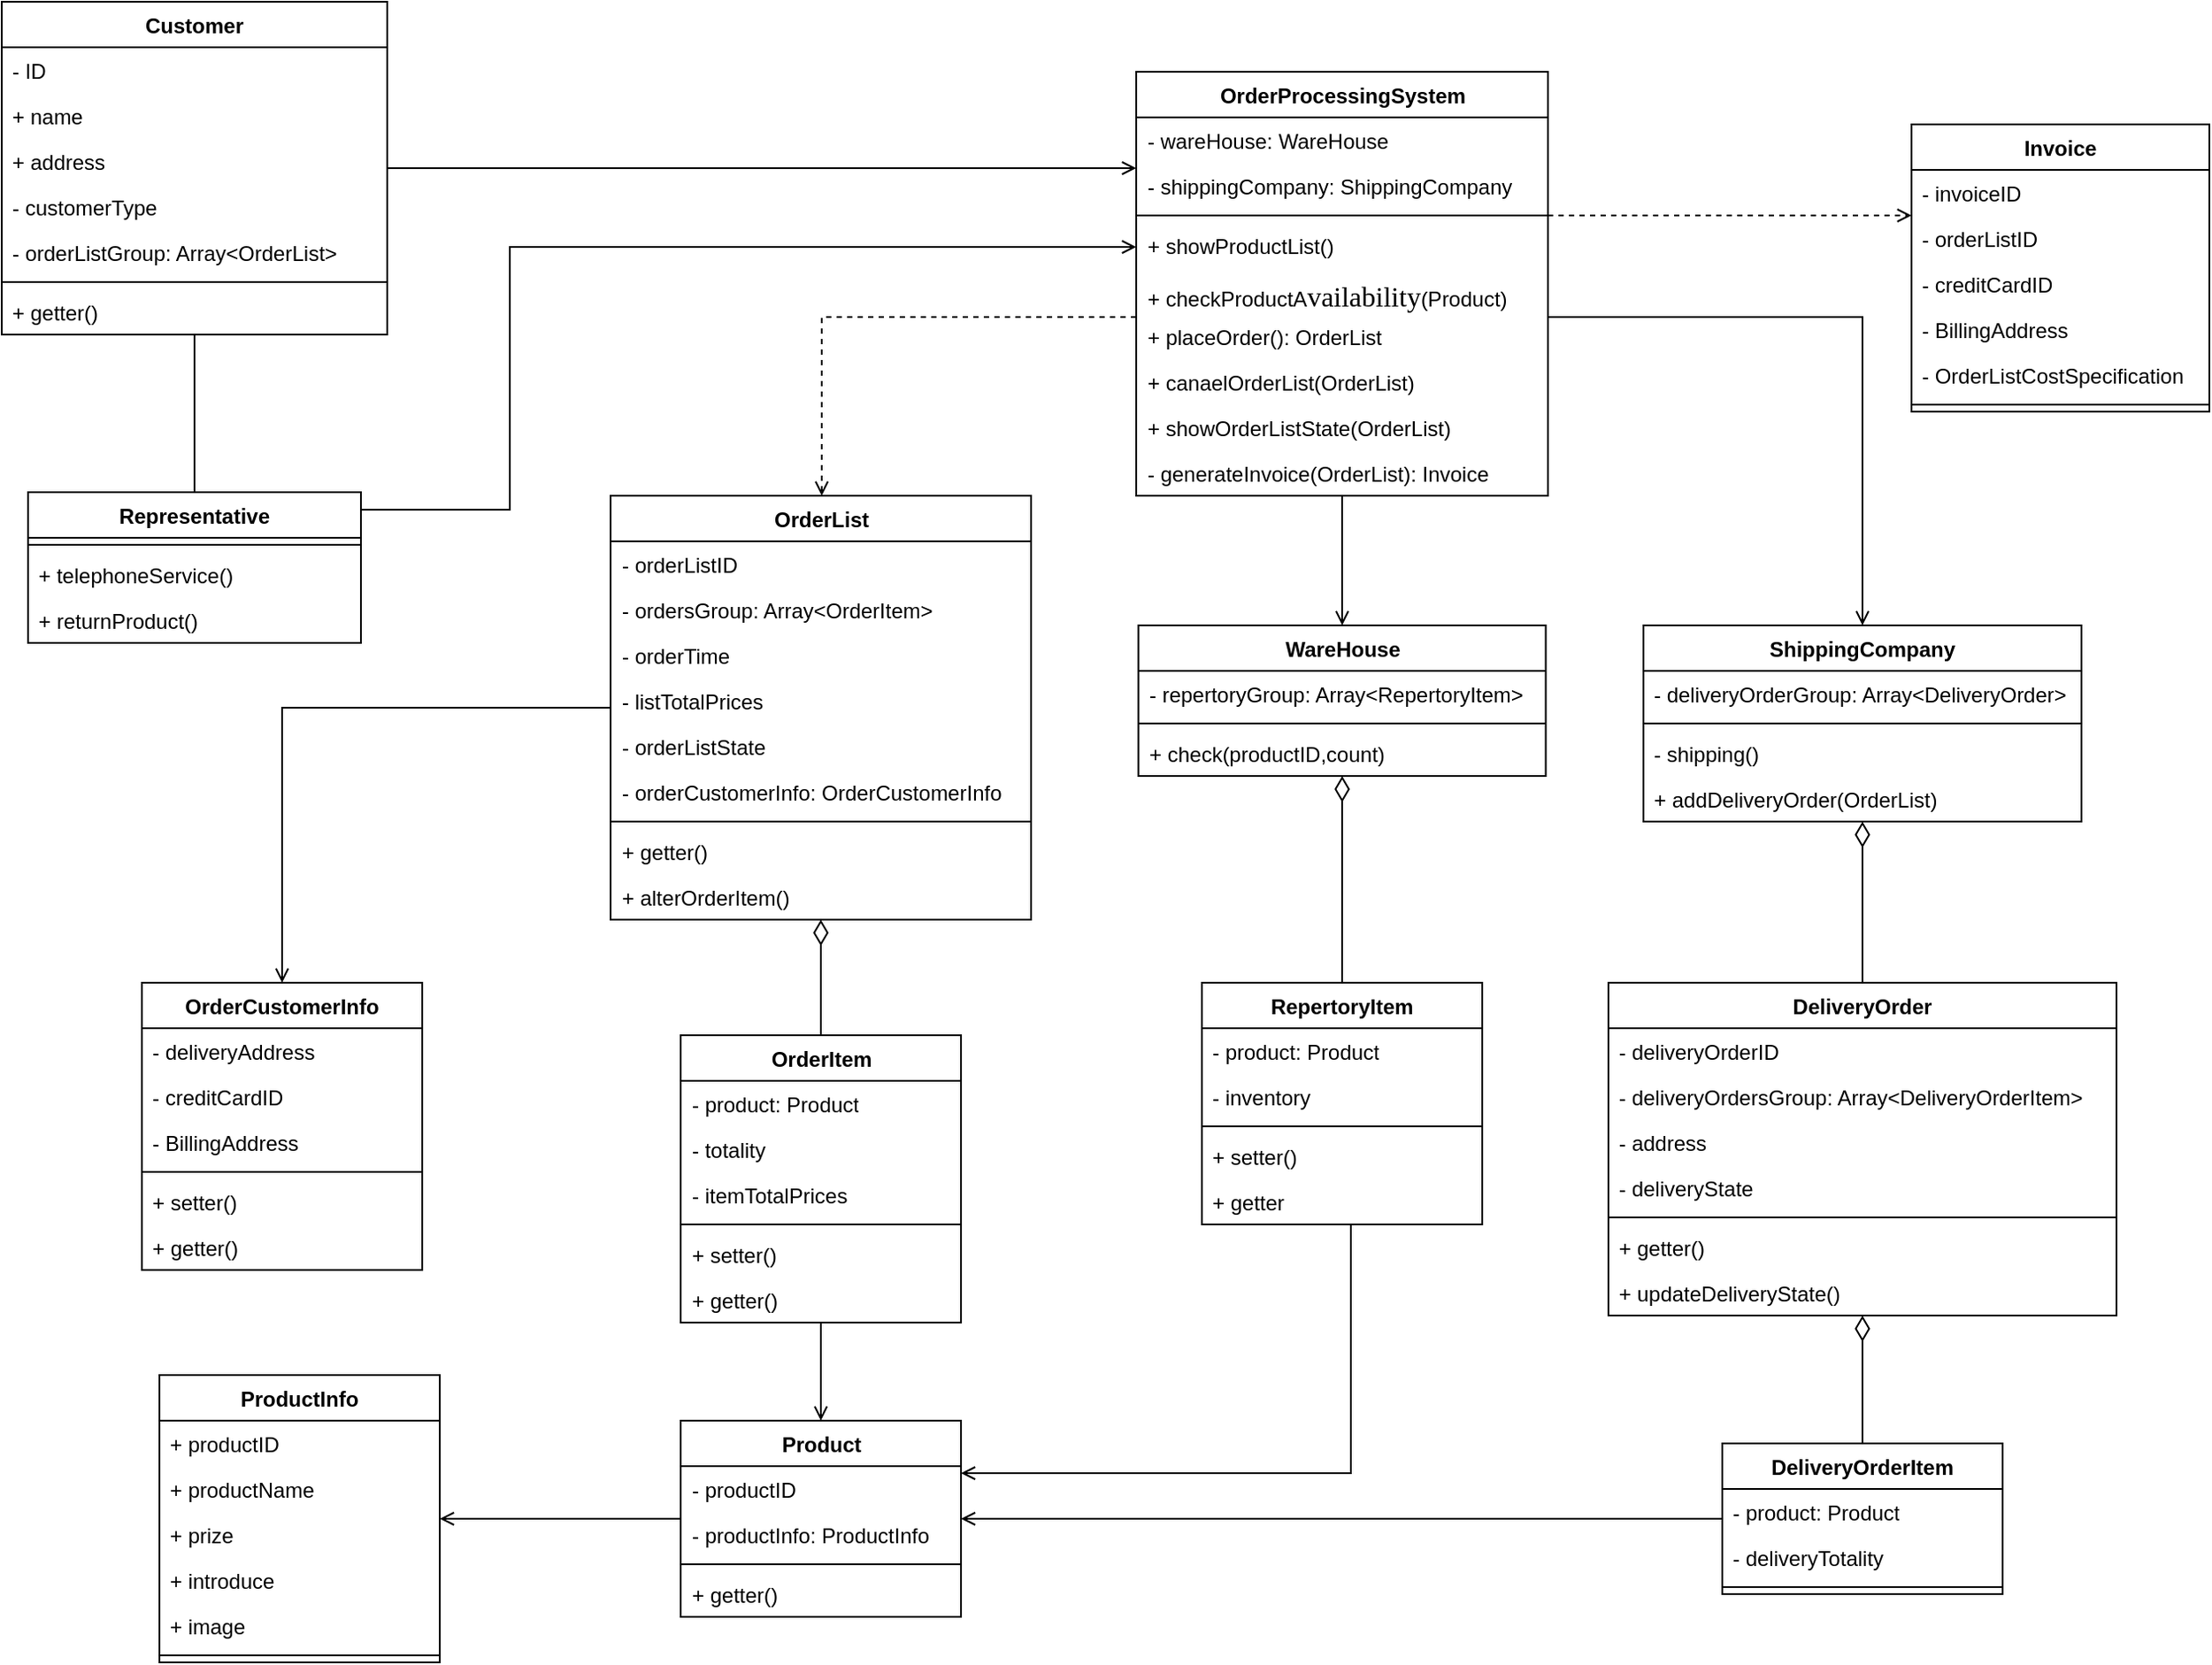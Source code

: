 <mxfile version="24.4.9" type="github">
  <diagram name="第 1 页" id="oKvAhKzEpgCFr4ve2nu9">
    <mxGraphModel dx="2564" dy="948" grid="1" gridSize="10" guides="1" tooltips="1" connect="1" arrows="1" fold="1" page="1" pageScale="1" pageWidth="827" pageHeight="1169" math="0" shadow="0">
      <root>
        <mxCell id="0" />
        <mxCell id="1" parent="0" />
        <mxCell id="QV_SMqiQQDVkxGpMwaXk-117" style="edgeStyle=orthogonalEdgeStyle;rounded=0;orthogonalLoop=1;jettySize=auto;html=1;endArrow=none;endFill=0;movable=0;resizable=0;rotatable=0;deletable=0;editable=0;locked=1;connectable=0;" parent="1" source="QV_SMqiQQDVkxGpMwaXk-1" target="QV_SMqiQQDVkxGpMwaXk-11" edge="1">
          <mxGeometry relative="1" as="geometry" />
        </mxCell>
        <mxCell id="QV_SMqiQQDVkxGpMwaXk-128" style="edgeStyle=orthogonalEdgeStyle;rounded=0;orthogonalLoop=1;jettySize=auto;html=1;endArrow=open;endFill=0;movable=0;resizable=0;rotatable=0;deletable=0;editable=0;locked=1;connectable=0;" parent="1" source="QV_SMqiQQDVkxGpMwaXk-1" target="QV_SMqiQQDVkxGpMwaXk-118" edge="1">
          <mxGeometry relative="1" as="geometry">
            <Array as="points">
              <mxPoint x="360" y="105" />
              <mxPoint x="360" y="105" />
            </Array>
          </mxGeometry>
        </mxCell>
        <mxCell id="QV_SMqiQQDVkxGpMwaXk-1" value="Customer" style="swimlane;fontStyle=1;align=center;verticalAlign=top;childLayout=stackLayout;horizontal=1;startSize=26;horizontalStack=0;resizeParent=1;resizeParentMax=0;resizeLast=0;collapsible=1;marginBottom=0;whiteSpace=wrap;html=1;movable=0;resizable=0;rotatable=0;deletable=0;editable=0;locked=1;connectable=0;" parent="1" vertex="1">
          <mxGeometry x="-90" y="10" width="220" height="190" as="geometry" />
        </mxCell>
        <mxCell id="QV_SMqiQQDVkxGpMwaXk-2" value="- ID" style="text;strokeColor=none;fillColor=none;align=left;verticalAlign=top;spacingLeft=4;spacingRight=4;overflow=hidden;rotatable=0;points=[[0,0.5],[1,0.5]];portConstraint=eastwest;whiteSpace=wrap;html=1;movable=0;resizable=0;deletable=0;editable=0;locked=1;connectable=0;" parent="QV_SMqiQQDVkxGpMwaXk-1" vertex="1">
          <mxGeometry y="26" width="220" height="26" as="geometry" />
        </mxCell>
        <mxCell id="QV_SMqiQQDVkxGpMwaXk-7" value="+ name" style="text;strokeColor=none;fillColor=none;align=left;verticalAlign=top;spacingLeft=4;spacingRight=4;overflow=hidden;rotatable=0;points=[[0,0.5],[1,0.5]];portConstraint=eastwest;whiteSpace=wrap;html=1;movable=0;resizable=0;deletable=0;editable=0;locked=1;connectable=0;" parent="QV_SMqiQQDVkxGpMwaXk-1" vertex="1">
          <mxGeometry y="52" width="220" height="26" as="geometry" />
        </mxCell>
        <mxCell id="QV_SMqiQQDVkxGpMwaXk-5" value="+ address" style="text;strokeColor=none;fillColor=none;align=left;verticalAlign=top;spacingLeft=4;spacingRight=4;overflow=hidden;rotatable=0;points=[[0,0.5],[1,0.5]];portConstraint=eastwest;whiteSpace=wrap;html=1;movable=0;resizable=0;deletable=0;editable=0;locked=1;connectable=0;" parent="QV_SMqiQQDVkxGpMwaXk-1" vertex="1">
          <mxGeometry y="78" width="220" height="26" as="geometry" />
        </mxCell>
        <mxCell id="QV_SMqiQQDVkxGpMwaXk-10" value="- customerType" style="text;strokeColor=none;fillColor=none;align=left;verticalAlign=top;spacingLeft=4;spacingRight=4;overflow=hidden;rotatable=0;points=[[0,0.5],[1,0.5]];portConstraint=eastwest;whiteSpace=wrap;html=1;movable=0;resizable=0;deletable=0;editable=0;locked=1;connectable=0;" parent="QV_SMqiQQDVkxGpMwaXk-1" vertex="1">
          <mxGeometry y="104" width="220" height="26" as="geometry" />
        </mxCell>
        <mxCell id="QV_SMqiQQDVkxGpMwaXk-55" value="- orderListGroup: Array&amp;lt;OrderList&amp;gt;" style="text;strokeColor=none;fillColor=none;align=left;verticalAlign=top;spacingLeft=4;spacingRight=4;overflow=hidden;rotatable=0;points=[[0,0.5],[1,0.5]];portConstraint=eastwest;whiteSpace=wrap;html=1;movable=0;resizable=0;deletable=0;editable=0;locked=1;connectable=0;" parent="QV_SMqiQQDVkxGpMwaXk-1" vertex="1">
          <mxGeometry y="130" width="220" height="26" as="geometry" />
        </mxCell>
        <mxCell id="QV_SMqiQQDVkxGpMwaXk-3" value="" style="line;strokeWidth=1;fillColor=none;align=left;verticalAlign=middle;spacingTop=-1;spacingLeft=3;spacingRight=3;rotatable=0;labelPosition=right;points=[];portConstraint=eastwest;strokeColor=inherit;movable=0;resizable=0;deletable=0;editable=0;locked=1;connectable=0;" parent="QV_SMqiQQDVkxGpMwaXk-1" vertex="1">
          <mxGeometry y="156" width="220" height="8" as="geometry" />
        </mxCell>
        <mxCell id="QV_SMqiQQDVkxGpMwaXk-20" value="+ getter()" style="text;strokeColor=none;fillColor=none;align=left;verticalAlign=top;spacingLeft=4;spacingRight=4;overflow=hidden;rotatable=0;points=[[0,0.5],[1,0.5]];portConstraint=eastwest;whiteSpace=wrap;html=1;movable=0;resizable=0;deletable=0;editable=0;locked=1;connectable=0;" parent="QV_SMqiQQDVkxGpMwaXk-1" vertex="1">
          <mxGeometry y="164" width="220" height="26" as="geometry" />
        </mxCell>
        <mxCell id="QV_SMqiQQDVkxGpMwaXk-127" style="edgeStyle=orthogonalEdgeStyle;rounded=0;orthogonalLoop=1;jettySize=auto;html=1;endArrow=open;endFill=0;movable=0;resizable=0;rotatable=0;deletable=0;editable=0;locked=1;connectable=0;" parent="1" source="QV_SMqiQQDVkxGpMwaXk-11" target="QV_SMqiQQDVkxGpMwaXk-118" edge="1">
          <mxGeometry relative="1" as="geometry">
            <Array as="points">
              <mxPoint x="200" y="300" />
              <mxPoint x="200" y="150" />
            </Array>
          </mxGeometry>
        </mxCell>
        <mxCell id="QV_SMqiQQDVkxGpMwaXk-11" value="Representative" style="swimlane;fontStyle=1;align=center;verticalAlign=top;childLayout=stackLayout;horizontal=1;startSize=26;horizontalStack=0;resizeParent=1;resizeParentMax=0;resizeLast=0;collapsible=1;marginBottom=0;whiteSpace=wrap;html=1;movable=0;resizable=0;rotatable=0;deletable=0;editable=0;locked=1;connectable=0;" parent="1" vertex="1">
          <mxGeometry x="-75" y="290" width="190" height="86" as="geometry" />
        </mxCell>
        <mxCell id="QV_SMqiQQDVkxGpMwaXk-13" value="" style="line;strokeWidth=1;fillColor=none;align=left;verticalAlign=middle;spacingTop=-1;spacingLeft=3;spacingRight=3;rotatable=0;labelPosition=right;points=[];portConstraint=eastwest;strokeColor=inherit;movable=0;resizable=0;deletable=0;editable=0;locked=1;connectable=0;" parent="QV_SMqiQQDVkxGpMwaXk-11" vertex="1">
          <mxGeometry y="26" width="190" height="8" as="geometry" />
        </mxCell>
        <mxCell id="QV_SMqiQQDVkxGpMwaXk-14" value="+ telephoneService()" style="text;strokeColor=none;fillColor=none;align=left;verticalAlign=top;spacingLeft=4;spacingRight=4;overflow=hidden;rotatable=0;points=[[0,0.5],[1,0.5]];portConstraint=eastwest;whiteSpace=wrap;html=1;movable=0;resizable=0;deletable=0;editable=0;locked=1;connectable=0;" parent="QV_SMqiQQDVkxGpMwaXk-11" vertex="1">
          <mxGeometry y="34" width="190" height="26" as="geometry" />
        </mxCell>
        <mxCell id="uf2ozdsLVdbvXUs8tTIl-1" value="+ returnProduct()" style="text;strokeColor=none;fillColor=none;align=left;verticalAlign=top;spacingLeft=4;spacingRight=4;overflow=hidden;rotatable=0;points=[[0,0.5],[1,0.5]];portConstraint=eastwest;whiteSpace=wrap;html=1;movable=0;resizable=0;deletable=0;editable=0;locked=1;connectable=0;" parent="QV_SMqiQQDVkxGpMwaXk-11" vertex="1">
          <mxGeometry y="60" width="190" height="26" as="geometry" />
        </mxCell>
        <mxCell id="QV_SMqiQQDVkxGpMwaXk-27" style="edgeStyle=orthogonalEdgeStyle;rounded=0;orthogonalLoop=1;jettySize=auto;html=1;endArrow=open;endFill=0;startSize=6;endSize=6;movable=0;resizable=0;rotatable=0;deletable=0;editable=0;locked=1;connectable=0;" parent="1" source="QV_SMqiQQDVkxGpMwaXk-15" target="QV_SMqiQQDVkxGpMwaXk-36" edge="1">
          <mxGeometry relative="1" as="geometry">
            <mxPoint x="610" y="316" as="targetPoint" />
          </mxGeometry>
        </mxCell>
        <mxCell id="QV_SMqiQQDVkxGpMwaXk-15" value="Product" style="swimlane;fontStyle=1;align=center;verticalAlign=top;childLayout=stackLayout;horizontal=1;startSize=26;horizontalStack=0;resizeParent=1;resizeParentMax=0;resizeLast=0;collapsible=1;marginBottom=0;whiteSpace=wrap;html=1;movable=0;resizable=0;rotatable=0;deletable=0;editable=0;locked=1;connectable=0;" parent="1" vertex="1">
          <mxGeometry x="297.5" y="820" width="160" height="112" as="geometry" />
        </mxCell>
        <mxCell id="QV_SMqiQQDVkxGpMwaXk-41" value="- productID" style="text;strokeColor=none;fillColor=none;align=left;verticalAlign=top;spacingLeft=4;spacingRight=4;overflow=hidden;rotatable=0;points=[[0,0.5],[1,0.5]];portConstraint=eastwest;whiteSpace=wrap;html=1;movable=0;resizable=0;deletable=0;editable=0;locked=1;connectable=0;" parent="QV_SMqiQQDVkxGpMwaXk-15" vertex="1">
          <mxGeometry y="26" width="160" height="26" as="geometry" />
        </mxCell>
        <mxCell id="QV_SMqiQQDVkxGpMwaXk-16" value="- productInfo: ProductInfo" style="text;strokeColor=none;fillColor=none;align=left;verticalAlign=top;spacingLeft=4;spacingRight=4;overflow=hidden;rotatable=0;points=[[0,0.5],[1,0.5]];portConstraint=eastwest;whiteSpace=wrap;html=1;movable=0;resizable=0;deletable=0;editable=0;locked=1;connectable=0;" parent="QV_SMqiQQDVkxGpMwaXk-15" vertex="1">
          <mxGeometry y="52" width="160" height="26" as="geometry" />
        </mxCell>
        <mxCell id="QV_SMqiQQDVkxGpMwaXk-17" value="" style="line;strokeWidth=1;fillColor=none;align=left;verticalAlign=middle;spacingTop=-1;spacingLeft=3;spacingRight=3;rotatable=0;labelPosition=right;points=[];portConstraint=eastwest;strokeColor=inherit;movable=0;resizable=0;deletable=0;editable=0;locked=1;connectable=0;" parent="QV_SMqiQQDVkxGpMwaXk-15" vertex="1">
          <mxGeometry y="78" width="160" height="8" as="geometry" />
        </mxCell>
        <mxCell id="QV_SMqiQQDVkxGpMwaXk-18" value="+ getter()" style="text;strokeColor=none;fillColor=none;align=left;verticalAlign=top;spacingLeft=4;spacingRight=4;overflow=hidden;rotatable=0;points=[[0,0.5],[1,0.5]];portConstraint=eastwest;whiteSpace=wrap;html=1;movable=0;resizable=0;deletable=0;editable=0;locked=1;connectable=0;" parent="QV_SMqiQQDVkxGpMwaXk-15" vertex="1">
          <mxGeometry y="86" width="160" height="26" as="geometry" />
        </mxCell>
        <mxCell id="QV_SMqiQQDVkxGpMwaXk-36" value="&lt;div style=&quot;text-align: left;&quot;&gt;&lt;span style=&quot;background-color: initial;&quot;&gt;ProductInfo&lt;/span&gt;&lt;/div&gt;" style="swimlane;fontStyle=1;align=center;verticalAlign=top;childLayout=stackLayout;horizontal=1;startSize=26;horizontalStack=0;resizeParent=1;resizeParentMax=0;resizeLast=0;collapsible=1;marginBottom=0;whiteSpace=wrap;html=1;movable=0;resizable=0;rotatable=0;deletable=0;editable=0;locked=1;connectable=0;" parent="1" vertex="1">
          <mxGeometry y="794" width="160" height="164" as="geometry" />
        </mxCell>
        <mxCell id="QV_SMqiQQDVkxGpMwaXk-22" value="+ productID" style="text;strokeColor=none;fillColor=none;align=left;verticalAlign=top;spacingLeft=4;spacingRight=4;overflow=hidden;rotatable=0;points=[[0,0.5],[1,0.5]];portConstraint=eastwest;whiteSpace=wrap;html=1;movable=0;resizable=0;deletable=0;editable=0;locked=1;connectable=0;" parent="QV_SMqiQQDVkxGpMwaXk-36" vertex="1">
          <mxGeometry y="26" width="160" height="26" as="geometry" />
        </mxCell>
        <mxCell id="QV_SMqiQQDVkxGpMwaXk-26" value="+ productName" style="text;strokeColor=none;fillColor=none;align=left;verticalAlign=top;spacingLeft=4;spacingRight=4;overflow=hidden;rotatable=0;points=[[0,0.5],[1,0.5]];portConstraint=eastwest;whiteSpace=wrap;html=1;movable=0;resizable=0;deletable=0;editable=0;locked=1;connectable=0;" parent="QV_SMqiQQDVkxGpMwaXk-36" vertex="1">
          <mxGeometry y="52" width="160" height="26" as="geometry" />
        </mxCell>
        <mxCell id="QV_SMqiQQDVkxGpMwaXk-23" value="+ prize" style="text;strokeColor=none;fillColor=none;align=left;verticalAlign=top;spacingLeft=4;spacingRight=4;overflow=hidden;rotatable=0;points=[[0,0.5],[1,0.5]];portConstraint=eastwest;whiteSpace=wrap;html=1;movable=0;resizable=0;deletable=0;editable=0;locked=1;connectable=0;" parent="QV_SMqiQQDVkxGpMwaXk-36" vertex="1">
          <mxGeometry y="78" width="160" height="26" as="geometry" />
        </mxCell>
        <mxCell id="QV_SMqiQQDVkxGpMwaXk-24" value="+ introduce" style="text;strokeColor=none;fillColor=none;align=left;verticalAlign=top;spacingLeft=4;spacingRight=4;overflow=hidden;rotatable=0;points=[[0,0.5],[1,0.5]];portConstraint=eastwest;whiteSpace=wrap;html=1;movable=0;resizable=0;deletable=0;editable=0;locked=1;connectable=0;" parent="QV_SMqiQQDVkxGpMwaXk-36" vertex="1">
          <mxGeometry y="104" width="160" height="26" as="geometry" />
        </mxCell>
        <mxCell id="QV_SMqiQQDVkxGpMwaXk-25" value="+ image" style="text;strokeColor=none;fillColor=none;align=left;verticalAlign=top;spacingLeft=4;spacingRight=4;overflow=hidden;rotatable=0;points=[[0,0.5],[1,0.5]];portConstraint=eastwest;whiteSpace=wrap;html=1;movable=0;resizable=0;deletable=0;editable=0;locked=1;connectable=0;" parent="QV_SMqiQQDVkxGpMwaXk-36" vertex="1">
          <mxGeometry y="130" width="160" height="26" as="geometry" />
        </mxCell>
        <mxCell id="QV_SMqiQQDVkxGpMwaXk-38" value="" style="line;strokeWidth=1;fillColor=none;align=left;verticalAlign=middle;spacingTop=-1;spacingLeft=3;spacingRight=3;rotatable=0;labelPosition=right;points=[];portConstraint=eastwest;strokeColor=inherit;movable=0;resizable=0;deletable=0;editable=0;locked=1;connectable=0;" parent="QV_SMqiQQDVkxGpMwaXk-36" vertex="1">
          <mxGeometry y="156" width="160" height="8" as="geometry" />
        </mxCell>
        <mxCell id="QV_SMqiQQDVkxGpMwaXk-54" style="edgeStyle=orthogonalEdgeStyle;rounded=0;orthogonalLoop=1;jettySize=auto;html=1;entryX=0.5;entryY=0;entryDx=0;entryDy=0;endArrow=none;endFill=0;startArrow=diamondThin;startFill=0;targetPerimeterSpacing=0;sourcePerimeterSpacing=0;endSize=6;startSize=12;movable=0;resizable=0;rotatable=0;deletable=0;editable=0;locked=1;connectable=0;" parent="1" source="QV_SMqiQQDVkxGpMwaXk-42" target="QV_SMqiQQDVkxGpMwaXk-46" edge="1">
          <mxGeometry relative="1" as="geometry" />
        </mxCell>
        <mxCell id="uf2ozdsLVdbvXUs8tTIl-7" style="edgeStyle=orthogonalEdgeStyle;rounded=0;orthogonalLoop=1;jettySize=auto;html=1;endArrow=open;endFill=0;movable=0;resizable=0;rotatable=0;deletable=0;editable=0;locked=1;connectable=0;" parent="1" source="QV_SMqiQQDVkxGpMwaXk-42" target="QV_SMqiQQDVkxGpMwaXk-62" edge="1">
          <mxGeometry relative="1" as="geometry" />
        </mxCell>
        <mxCell id="QV_SMqiQQDVkxGpMwaXk-42" value="OrderList" style="swimlane;fontStyle=1;align=center;verticalAlign=top;childLayout=stackLayout;horizontal=1;startSize=26;horizontalStack=0;resizeParent=1;resizeParentMax=0;resizeLast=0;collapsible=1;marginBottom=0;whiteSpace=wrap;html=1;movable=0;resizable=0;rotatable=0;deletable=0;editable=0;locked=1;connectable=0;" parent="1" vertex="1">
          <mxGeometry x="257.5" y="292" width="240" height="242" as="geometry" />
        </mxCell>
        <mxCell id="QV_SMqiQQDVkxGpMwaXk-57" value="- orderListID" style="text;strokeColor=none;fillColor=none;align=left;verticalAlign=top;spacingLeft=4;spacingRight=4;overflow=hidden;rotatable=0;points=[[0,0.5],[1,0.5]];portConstraint=eastwest;whiteSpace=wrap;html=1;movable=0;resizable=0;deletable=0;editable=0;locked=1;connectable=0;" parent="QV_SMqiQQDVkxGpMwaXk-42" vertex="1">
          <mxGeometry y="26" width="240" height="26" as="geometry" />
        </mxCell>
        <mxCell id="QV_SMqiQQDVkxGpMwaXk-43" value="- ordersGroup: Array&amp;lt;OrderItem&amp;gt;" style="text;strokeColor=none;fillColor=none;align=left;verticalAlign=top;spacingLeft=4;spacingRight=4;overflow=hidden;rotatable=0;points=[[0,0.5],[1,0.5]];portConstraint=eastwest;whiteSpace=wrap;html=1;movable=0;resizable=0;deletable=0;editable=0;locked=1;connectable=0;" parent="QV_SMqiQQDVkxGpMwaXk-42" vertex="1">
          <mxGeometry y="52" width="240" height="26" as="geometry" />
        </mxCell>
        <mxCell id="QV_SMqiQQDVkxGpMwaXk-58" value="- orderTime" style="text;strokeColor=none;fillColor=none;align=left;verticalAlign=top;spacingLeft=4;spacingRight=4;overflow=hidden;rotatable=0;points=[[0,0.5],[1,0.5]];portConstraint=eastwest;whiteSpace=wrap;html=1;movable=0;resizable=0;deletable=0;editable=0;locked=1;connectable=0;" parent="QV_SMqiQQDVkxGpMwaXk-42" vertex="1">
          <mxGeometry y="78" width="240" height="26" as="geometry" />
        </mxCell>
        <mxCell id="QV_SMqiQQDVkxGpMwaXk-59" value="- listTotalPrices" style="text;strokeColor=none;fillColor=none;align=left;verticalAlign=top;spacingLeft=4;spacingRight=4;overflow=hidden;rotatable=0;points=[[0,0.5],[1,0.5]];portConstraint=eastwest;whiteSpace=wrap;html=1;movable=0;resizable=0;deletable=0;editable=0;locked=1;connectable=0;" parent="QV_SMqiQQDVkxGpMwaXk-42" vertex="1">
          <mxGeometry y="104" width="240" height="26" as="geometry" />
        </mxCell>
        <mxCell id="uf2ozdsLVdbvXUs8tTIl-8" value="- orderListState" style="text;strokeColor=none;fillColor=none;align=left;verticalAlign=top;spacingLeft=4;spacingRight=4;overflow=hidden;rotatable=0;points=[[0,0.5],[1,0.5]];portConstraint=eastwest;whiteSpace=wrap;html=1;movable=0;resizable=0;deletable=0;editable=0;locked=1;connectable=0;" parent="QV_SMqiQQDVkxGpMwaXk-42" vertex="1">
          <mxGeometry y="130" width="240" height="26" as="geometry" />
        </mxCell>
        <mxCell id="QV_SMqiQQDVkxGpMwaXk-60" value="- orderCustomerInfo: OrderCustomerInfo" style="text;strokeColor=none;fillColor=none;align=left;verticalAlign=top;spacingLeft=4;spacingRight=4;overflow=hidden;rotatable=0;points=[[0,0.5],[1,0.5]];portConstraint=eastwest;whiteSpace=wrap;html=1;movable=0;resizable=0;deletable=0;editable=0;locked=1;connectable=0;" parent="QV_SMqiQQDVkxGpMwaXk-42" vertex="1">
          <mxGeometry y="156" width="240" height="26" as="geometry" />
        </mxCell>
        <mxCell id="QV_SMqiQQDVkxGpMwaXk-44" value="" style="line;strokeWidth=1;fillColor=none;align=left;verticalAlign=middle;spacingTop=-1;spacingLeft=3;spacingRight=3;rotatable=0;labelPosition=right;points=[];portConstraint=eastwest;strokeColor=inherit;movable=0;resizable=0;deletable=0;editable=0;locked=1;connectable=0;" parent="QV_SMqiQQDVkxGpMwaXk-42" vertex="1">
          <mxGeometry y="182" width="240" height="8" as="geometry" />
        </mxCell>
        <mxCell id="uf2ozdsLVdbvXUs8tTIl-9" value="+ getter()" style="text;strokeColor=none;fillColor=none;align=left;verticalAlign=top;spacingLeft=4;spacingRight=4;overflow=hidden;rotatable=0;points=[[0,0.5],[1,0.5]];portConstraint=eastwest;whiteSpace=wrap;html=1;movable=0;resizable=0;deletable=0;editable=0;locked=1;connectable=0;" parent="QV_SMqiQQDVkxGpMwaXk-42" vertex="1">
          <mxGeometry y="190" width="240" height="26" as="geometry" />
        </mxCell>
        <mxCell id="QV_SMqiQQDVkxGpMwaXk-45" value="+ alterOrderItem()" style="text;strokeColor=none;fillColor=none;align=left;verticalAlign=top;spacingLeft=4;spacingRight=4;overflow=hidden;rotatable=0;points=[[0,0.5],[1,0.5]];portConstraint=eastwest;whiteSpace=wrap;html=1;movable=0;resizable=0;deletable=0;editable=0;locked=1;connectable=0;" parent="QV_SMqiQQDVkxGpMwaXk-42" vertex="1">
          <mxGeometry y="216" width="240" height="26" as="geometry" />
        </mxCell>
        <mxCell id="QV_SMqiQQDVkxGpMwaXk-139" style="edgeStyle=orthogonalEdgeStyle;rounded=0;orthogonalLoop=1;jettySize=auto;html=1;endArrow=open;endFill=0;movable=0;resizable=0;rotatable=0;deletable=0;editable=0;locked=1;connectable=0;" parent="1" source="QV_SMqiQQDVkxGpMwaXk-46" target="QV_SMqiQQDVkxGpMwaXk-15" edge="1">
          <mxGeometry relative="1" as="geometry" />
        </mxCell>
        <mxCell id="QV_SMqiQQDVkxGpMwaXk-46" value="OrderItem" style="swimlane;fontStyle=1;align=center;verticalAlign=top;childLayout=stackLayout;horizontal=1;startSize=26;horizontalStack=0;resizeParent=1;resizeParentMax=0;resizeLast=0;collapsible=1;marginBottom=0;whiteSpace=wrap;html=1;movable=0;resizable=0;rotatable=0;deletable=0;editable=0;locked=1;connectable=0;" parent="1" vertex="1">
          <mxGeometry x="297.5" y="600" width="160" height="164" as="geometry" />
        </mxCell>
        <mxCell id="QV_SMqiQQDVkxGpMwaXk-50" value="- product: Product" style="text;strokeColor=none;fillColor=none;align=left;verticalAlign=top;spacingLeft=4;spacingRight=4;overflow=hidden;rotatable=0;points=[[0,0.5],[1,0.5]];portConstraint=eastwest;whiteSpace=wrap;html=1;movable=0;resizable=0;deletable=0;editable=0;locked=1;connectable=0;" parent="QV_SMqiQQDVkxGpMwaXk-46" vertex="1">
          <mxGeometry y="26" width="160" height="26" as="geometry" />
        </mxCell>
        <mxCell id="QV_SMqiQQDVkxGpMwaXk-52" value="-&amp;nbsp;totality" style="text;strokeColor=none;fillColor=none;align=left;verticalAlign=top;spacingLeft=4;spacingRight=4;overflow=hidden;rotatable=0;points=[[0,0.5],[1,0.5]];portConstraint=eastwest;whiteSpace=wrap;html=1;movable=0;resizable=0;deletable=0;editable=0;locked=1;connectable=0;" parent="QV_SMqiQQDVkxGpMwaXk-46" vertex="1">
          <mxGeometry y="52" width="160" height="26" as="geometry" />
        </mxCell>
        <mxCell id="QV_SMqiQQDVkxGpMwaXk-51" value="- itemTotalPrices" style="text;strokeColor=none;fillColor=none;align=left;verticalAlign=top;spacingLeft=4;spacingRight=4;overflow=hidden;rotatable=0;points=[[0,0.5],[1,0.5]];portConstraint=eastwest;whiteSpace=wrap;html=1;movable=0;resizable=0;deletable=0;editable=0;locked=1;connectable=0;" parent="QV_SMqiQQDVkxGpMwaXk-46" vertex="1">
          <mxGeometry y="78" width="160" height="26" as="geometry" />
        </mxCell>
        <mxCell id="QV_SMqiQQDVkxGpMwaXk-48" value="" style="line;strokeWidth=1;fillColor=none;align=left;verticalAlign=middle;spacingTop=-1;spacingLeft=3;spacingRight=3;rotatable=0;labelPosition=right;points=[];portConstraint=eastwest;strokeColor=inherit;movable=0;resizable=0;deletable=0;editable=0;locked=1;connectable=0;" parent="QV_SMqiQQDVkxGpMwaXk-46" vertex="1">
          <mxGeometry y="104" width="160" height="8" as="geometry" />
        </mxCell>
        <mxCell id="QV_SMqiQQDVkxGpMwaXk-53" value="+ setter()" style="text;strokeColor=none;fillColor=none;align=left;verticalAlign=top;spacingLeft=4;spacingRight=4;overflow=hidden;rotatable=0;points=[[0,0.5],[1,0.5]];portConstraint=eastwest;whiteSpace=wrap;html=1;movable=0;resizable=0;deletable=0;editable=0;locked=1;connectable=0;" parent="QV_SMqiQQDVkxGpMwaXk-46" vertex="1">
          <mxGeometry y="112" width="160" height="26" as="geometry" />
        </mxCell>
        <mxCell id="QV_SMqiQQDVkxGpMwaXk-49" value="+ getter()" style="text;strokeColor=none;fillColor=none;align=left;verticalAlign=top;spacingLeft=4;spacingRight=4;overflow=hidden;rotatable=0;points=[[0,0.5],[1,0.5]];portConstraint=eastwest;whiteSpace=wrap;html=1;movable=0;resizable=0;deletable=0;editable=0;locked=1;connectable=0;" parent="QV_SMqiQQDVkxGpMwaXk-46" vertex="1">
          <mxGeometry y="138" width="160" height="26" as="geometry" />
        </mxCell>
        <mxCell id="QV_SMqiQQDVkxGpMwaXk-62" value="&lt;span style=&quot;text-align: left;&quot;&gt;OrderCustomerInfo&lt;/span&gt;" style="swimlane;fontStyle=1;align=center;verticalAlign=top;childLayout=stackLayout;horizontal=1;startSize=26;horizontalStack=0;resizeParent=1;resizeParentMax=0;resizeLast=0;collapsible=1;marginBottom=0;whiteSpace=wrap;html=1;movable=0;resizable=0;rotatable=0;deletable=0;editable=0;locked=1;connectable=0;" parent="1" vertex="1">
          <mxGeometry x="-10" y="570" width="160" height="164" as="geometry" />
        </mxCell>
        <mxCell id="QV_SMqiQQDVkxGpMwaXk-63" value="- deliveryAddress" style="text;strokeColor=none;fillColor=none;align=left;verticalAlign=top;spacingLeft=4;spacingRight=4;overflow=hidden;rotatable=0;points=[[0,0.5],[1,0.5]];portConstraint=eastwest;whiteSpace=wrap;html=1;movable=0;resizable=0;deletable=0;editable=0;locked=1;connectable=0;" parent="QV_SMqiQQDVkxGpMwaXk-62" vertex="1">
          <mxGeometry y="26" width="160" height="26" as="geometry" />
        </mxCell>
        <mxCell id="QV_SMqiQQDVkxGpMwaXk-66" value="- creditCardID" style="text;strokeColor=none;fillColor=none;align=left;verticalAlign=top;spacingLeft=4;spacingRight=4;overflow=hidden;rotatable=0;points=[[0,0.5],[1,0.5]];portConstraint=eastwest;whiteSpace=wrap;html=1;movable=0;resizable=0;deletable=0;editable=0;locked=1;connectable=0;" parent="QV_SMqiQQDVkxGpMwaXk-62" vertex="1">
          <mxGeometry y="52" width="160" height="26" as="geometry" />
        </mxCell>
        <mxCell id="QV_SMqiQQDVkxGpMwaXk-67" value="- BillingAddress" style="text;strokeColor=none;fillColor=none;align=left;verticalAlign=top;spacingLeft=4;spacingRight=4;overflow=hidden;rotatable=0;points=[[0,0.5],[1,0.5]];portConstraint=eastwest;whiteSpace=wrap;html=1;movable=0;resizable=0;deletable=0;editable=0;locked=1;connectable=0;" parent="QV_SMqiQQDVkxGpMwaXk-62" vertex="1">
          <mxGeometry y="78" width="160" height="26" as="geometry" />
        </mxCell>
        <mxCell id="QV_SMqiQQDVkxGpMwaXk-64" value="" style="line;strokeWidth=1;fillColor=none;align=left;verticalAlign=middle;spacingTop=-1;spacingLeft=3;spacingRight=3;rotatable=0;labelPosition=right;points=[];portConstraint=eastwest;strokeColor=inherit;movable=0;resizable=0;deletable=0;editable=0;locked=1;connectable=0;" parent="QV_SMqiQQDVkxGpMwaXk-62" vertex="1">
          <mxGeometry y="104" width="160" height="8" as="geometry" />
        </mxCell>
        <mxCell id="QV_SMqiQQDVkxGpMwaXk-68" value="+ setter()" style="text;strokeColor=none;fillColor=none;align=left;verticalAlign=top;spacingLeft=4;spacingRight=4;overflow=hidden;rotatable=0;points=[[0,0.5],[1,0.5]];portConstraint=eastwest;whiteSpace=wrap;html=1;movable=0;resizable=0;deletable=0;editable=0;locked=1;connectable=0;" parent="QV_SMqiQQDVkxGpMwaXk-62" vertex="1">
          <mxGeometry y="112" width="160" height="26" as="geometry" />
        </mxCell>
        <mxCell id="QV_SMqiQQDVkxGpMwaXk-65" value="+ getter()" style="text;strokeColor=none;fillColor=none;align=left;verticalAlign=top;spacingLeft=4;spacingRight=4;overflow=hidden;rotatable=0;points=[[0,0.5],[1,0.5]];portConstraint=eastwest;whiteSpace=wrap;html=1;movable=0;resizable=0;deletable=0;editable=0;locked=1;connectable=0;" parent="QV_SMqiQQDVkxGpMwaXk-62" vertex="1">
          <mxGeometry y="138" width="160" height="26" as="geometry" />
        </mxCell>
        <mxCell id="QV_SMqiQQDVkxGpMwaXk-84" style="edgeStyle=orthogonalEdgeStyle;rounded=0;orthogonalLoop=1;jettySize=auto;html=1;endArrow=none;endFill=0;entryX=0.5;entryY=0;entryDx=0;entryDy=0;startArrow=diamondThin;startFill=0;startSize=12;movable=0;resizable=0;rotatable=0;deletable=0;editable=0;locked=1;connectable=0;" parent="1" source="QV_SMqiQQDVkxGpMwaXk-74" target="QV_SMqiQQDVkxGpMwaXk-78" edge="1">
          <mxGeometry relative="1" as="geometry" />
        </mxCell>
        <mxCell id="QV_SMqiQQDVkxGpMwaXk-74" value="WareHouse" style="swimlane;fontStyle=1;align=center;verticalAlign=top;childLayout=stackLayout;horizontal=1;startSize=26;horizontalStack=0;resizeParent=1;resizeParentMax=0;resizeLast=0;collapsible=1;marginBottom=0;whiteSpace=wrap;html=1;movable=0;resizable=0;rotatable=0;deletable=0;editable=0;locked=1;connectable=0;" parent="1" vertex="1">
          <mxGeometry x="558.75" y="366" width="232.5" height="86" as="geometry" />
        </mxCell>
        <mxCell id="QV_SMqiQQDVkxGpMwaXk-75" value="- repertoryGroup: Array&amp;lt;RepertoryItem&amp;gt;&amp;nbsp;" style="text;strokeColor=none;fillColor=none;align=left;verticalAlign=top;spacingLeft=4;spacingRight=4;overflow=hidden;rotatable=0;points=[[0,0.5],[1,0.5]];portConstraint=eastwest;whiteSpace=wrap;html=1;movable=0;resizable=0;deletable=0;editable=0;locked=1;connectable=0;" parent="QV_SMqiQQDVkxGpMwaXk-74" vertex="1">
          <mxGeometry y="26" width="232.5" height="26" as="geometry" />
        </mxCell>
        <mxCell id="QV_SMqiQQDVkxGpMwaXk-76" value="" style="line;strokeWidth=1;fillColor=none;align=left;verticalAlign=middle;spacingTop=-1;spacingLeft=3;spacingRight=3;rotatable=0;labelPosition=right;points=[];portConstraint=eastwest;strokeColor=inherit;movable=0;resizable=0;deletable=0;editable=0;locked=1;connectable=0;" parent="QV_SMqiQQDVkxGpMwaXk-74" vertex="1">
          <mxGeometry y="52" width="232.5" height="8" as="geometry" />
        </mxCell>
        <mxCell id="QV_SMqiQQDVkxGpMwaXk-77" value="+ check(productID,count)" style="text;strokeColor=none;fillColor=none;align=left;verticalAlign=top;spacingLeft=4;spacingRight=4;overflow=hidden;rotatable=0;points=[[0,0.5],[1,0.5]];portConstraint=eastwest;whiteSpace=wrap;html=1;movable=0;resizable=0;deletable=0;editable=0;locked=1;connectable=0;" parent="QV_SMqiQQDVkxGpMwaXk-74" vertex="1">
          <mxGeometry y="60" width="232.5" height="26" as="geometry" />
        </mxCell>
        <mxCell id="QV_SMqiQQDVkxGpMwaXk-140" style="edgeStyle=orthogonalEdgeStyle;rounded=0;orthogonalLoop=1;jettySize=auto;html=1;endArrow=open;endFill=0;movable=0;resizable=0;rotatable=0;deletable=0;editable=0;locked=1;connectable=0;" parent="1" source="QV_SMqiQQDVkxGpMwaXk-78" target="QV_SMqiQQDVkxGpMwaXk-15" edge="1">
          <mxGeometry relative="1" as="geometry">
            <Array as="points">
              <mxPoint x="680" y="850" />
            </Array>
          </mxGeometry>
        </mxCell>
        <mxCell id="QV_SMqiQQDVkxGpMwaXk-78" value="RepertoryItem" style="swimlane;fontStyle=1;align=center;verticalAlign=top;childLayout=stackLayout;horizontal=1;startSize=26;horizontalStack=0;resizeParent=1;resizeParentMax=0;resizeLast=0;collapsible=1;marginBottom=0;whiteSpace=wrap;html=1;movable=0;resizable=0;rotatable=0;deletable=0;editable=0;locked=1;connectable=0;" parent="1" vertex="1">
          <mxGeometry x="595" y="570" width="160" height="138" as="geometry">
            <mxRectangle x="610" y="420" width="120" height="30" as="alternateBounds" />
          </mxGeometry>
        </mxCell>
        <mxCell id="QV_SMqiQQDVkxGpMwaXk-79" value="- product: Product" style="text;strokeColor=none;fillColor=none;align=left;verticalAlign=top;spacingLeft=4;spacingRight=4;overflow=hidden;rotatable=0;points=[[0,0.5],[1,0.5]];portConstraint=eastwest;whiteSpace=wrap;html=1;movable=0;resizable=0;deletable=0;editable=0;locked=1;connectable=0;" parent="QV_SMqiQQDVkxGpMwaXk-78" vertex="1">
          <mxGeometry y="26" width="160" height="26" as="geometry" />
        </mxCell>
        <mxCell id="QV_SMqiQQDVkxGpMwaXk-82" value="-&amp;nbsp;&lt;span style=&quot;background-color: initial;&quot;&gt;inventory&lt;/span&gt;" style="text;strokeColor=none;fillColor=none;align=left;verticalAlign=top;spacingLeft=4;spacingRight=4;overflow=hidden;rotatable=0;points=[[0,0.5],[1,0.5]];portConstraint=eastwest;whiteSpace=wrap;html=1;movable=0;resizable=0;deletable=0;editable=0;locked=1;connectable=0;" parent="QV_SMqiQQDVkxGpMwaXk-78" vertex="1">
          <mxGeometry y="52" width="160" height="26" as="geometry" />
        </mxCell>
        <mxCell id="QV_SMqiQQDVkxGpMwaXk-80" value="" style="line;strokeWidth=1;fillColor=none;align=left;verticalAlign=middle;spacingTop=-1;spacingLeft=3;spacingRight=3;rotatable=0;labelPosition=right;points=[];portConstraint=eastwest;strokeColor=inherit;movable=0;resizable=0;deletable=0;editable=0;locked=1;connectable=0;" parent="QV_SMqiQQDVkxGpMwaXk-78" vertex="1">
          <mxGeometry y="78" width="160" height="8" as="geometry" />
        </mxCell>
        <mxCell id="QV_SMqiQQDVkxGpMwaXk-81" value="+ setter()" style="text;strokeColor=none;fillColor=none;align=left;verticalAlign=top;spacingLeft=4;spacingRight=4;overflow=hidden;rotatable=0;points=[[0,0.5],[1,0.5]];portConstraint=eastwest;whiteSpace=wrap;html=1;movable=0;resizable=0;deletable=0;editable=0;locked=1;connectable=0;" parent="QV_SMqiQQDVkxGpMwaXk-78" vertex="1">
          <mxGeometry y="86" width="160" height="26" as="geometry" />
        </mxCell>
        <mxCell id="QV_SMqiQQDVkxGpMwaXk-83" value="+ getter" style="text;strokeColor=none;fillColor=none;align=left;verticalAlign=top;spacingLeft=4;spacingRight=4;overflow=hidden;rotatable=0;points=[[0,0.5],[1,0.5]];portConstraint=eastwest;whiteSpace=wrap;html=1;movable=0;resizable=0;deletable=0;editable=0;locked=1;connectable=0;" parent="QV_SMqiQQDVkxGpMwaXk-78" vertex="1">
          <mxGeometry y="112" width="160" height="26" as="geometry" />
        </mxCell>
        <mxCell id="QV_SMqiQQDVkxGpMwaXk-98" style="edgeStyle=orthogonalEdgeStyle;rounded=0;orthogonalLoop=1;jettySize=auto;html=1;endArrow=none;endFill=0;startArrow=diamondThin;startFill=0;endSize=6;startSize=12;movable=0;resizable=0;rotatable=0;deletable=0;editable=0;locked=1;connectable=0;" parent="1" source="QV_SMqiQQDVkxGpMwaXk-86" target="QV_SMqiQQDVkxGpMwaXk-90" edge="1">
          <mxGeometry relative="1" as="geometry" />
        </mxCell>
        <mxCell id="QV_SMqiQQDVkxGpMwaXk-86" value="DeliveryOrder" style="swimlane;fontStyle=1;align=center;verticalAlign=top;childLayout=stackLayout;horizontal=1;startSize=26;horizontalStack=0;resizeParent=1;resizeParentMax=0;resizeLast=0;collapsible=1;marginBottom=0;whiteSpace=wrap;html=1;movable=0;resizable=0;rotatable=0;deletable=0;editable=0;locked=1;connectable=0;" parent="1" vertex="1">
          <mxGeometry x="827" y="570" width="290" height="190" as="geometry" />
        </mxCell>
        <mxCell id="QV_SMqiQQDVkxGpMwaXk-99" value="- deliveryOrderID" style="text;strokeColor=none;fillColor=none;align=left;verticalAlign=top;spacingLeft=4;spacingRight=4;overflow=hidden;rotatable=0;points=[[0,0.5],[1,0.5]];portConstraint=eastwest;whiteSpace=wrap;html=1;movable=0;resizable=0;deletable=0;editable=0;locked=1;connectable=0;" parent="QV_SMqiQQDVkxGpMwaXk-86" vertex="1">
          <mxGeometry y="26" width="290" height="26" as="geometry" />
        </mxCell>
        <mxCell id="QV_SMqiQQDVkxGpMwaXk-94" value="- deliveryOrdersGroup: Array&amp;lt;DeliveryOrderItem&amp;gt;" style="text;strokeColor=none;fillColor=none;align=left;verticalAlign=top;spacingLeft=4;spacingRight=4;overflow=hidden;rotatable=0;points=[[0,0.5],[1,0.5]];portConstraint=eastwest;whiteSpace=wrap;html=1;movable=0;resizable=0;deletable=0;editable=0;locked=1;connectable=0;" parent="QV_SMqiQQDVkxGpMwaXk-86" vertex="1">
          <mxGeometry y="52" width="290" height="26" as="geometry" />
        </mxCell>
        <mxCell id="QV_SMqiQQDVkxGpMwaXk-102" value="- address" style="text;strokeColor=none;fillColor=none;align=left;verticalAlign=top;spacingLeft=4;spacingRight=4;overflow=hidden;rotatable=0;points=[[0,0.5],[1,0.5]];portConstraint=eastwest;whiteSpace=wrap;html=1;movable=0;resizable=0;deletable=0;editable=0;locked=1;connectable=0;" parent="QV_SMqiQQDVkxGpMwaXk-86" vertex="1">
          <mxGeometry y="78" width="290" height="26" as="geometry" />
        </mxCell>
        <mxCell id="QV_SMqiQQDVkxGpMwaXk-100" value="- deliveryState" style="text;strokeColor=none;fillColor=none;align=left;verticalAlign=top;spacingLeft=4;spacingRight=4;overflow=hidden;rotatable=0;points=[[0,0.5],[1,0.5]];portConstraint=eastwest;whiteSpace=wrap;html=1;movable=0;resizable=0;deletable=0;editable=0;locked=1;connectable=0;" parent="QV_SMqiQQDVkxGpMwaXk-86" vertex="1">
          <mxGeometry y="104" width="290" height="26" as="geometry" />
        </mxCell>
        <mxCell id="QV_SMqiQQDVkxGpMwaXk-88" value="" style="line;strokeWidth=1;fillColor=none;align=left;verticalAlign=middle;spacingTop=-1;spacingLeft=3;spacingRight=3;rotatable=0;labelPosition=right;points=[];portConstraint=eastwest;strokeColor=inherit;movable=0;resizable=0;deletable=0;editable=0;locked=1;connectable=0;" parent="QV_SMqiQQDVkxGpMwaXk-86" vertex="1">
          <mxGeometry y="130" width="290" height="8" as="geometry" />
        </mxCell>
        <mxCell id="QV_SMqiQQDVkxGpMwaXk-89" value="+ getter()" style="text;strokeColor=none;fillColor=none;align=left;verticalAlign=top;spacingLeft=4;spacingRight=4;overflow=hidden;rotatable=0;points=[[0,0.5],[1,0.5]];portConstraint=eastwest;whiteSpace=wrap;html=1;movable=0;resizable=0;deletable=0;editable=0;locked=1;connectable=0;" parent="QV_SMqiQQDVkxGpMwaXk-86" vertex="1">
          <mxGeometry y="138" width="290" height="26" as="geometry" />
        </mxCell>
        <mxCell id="QV_SMqiQQDVkxGpMwaXk-101" value="+ updateDeliveryState()" style="text;strokeColor=none;fillColor=none;align=left;verticalAlign=top;spacingLeft=4;spacingRight=4;overflow=hidden;rotatable=0;points=[[0,0.5],[1,0.5]];portConstraint=eastwest;whiteSpace=wrap;html=1;movable=0;resizable=0;deletable=0;editable=0;locked=1;connectable=0;" parent="QV_SMqiQQDVkxGpMwaXk-86" vertex="1">
          <mxGeometry y="164" width="290" height="26" as="geometry" />
        </mxCell>
        <mxCell id="QV_SMqiQQDVkxGpMwaXk-136" style="edgeStyle=orthogonalEdgeStyle;rounded=0;orthogonalLoop=1;jettySize=auto;html=1;endArrow=open;endFill=0;movable=0;resizable=0;rotatable=0;deletable=0;editable=0;locked=1;connectable=0;" parent="1" source="QV_SMqiQQDVkxGpMwaXk-90" target="QV_SMqiQQDVkxGpMwaXk-15" edge="1">
          <mxGeometry relative="1" as="geometry" />
        </mxCell>
        <mxCell id="QV_SMqiQQDVkxGpMwaXk-90" value="DeliveryOrderItem" style="swimlane;fontStyle=1;align=center;verticalAlign=top;childLayout=stackLayout;horizontal=1;startSize=26;horizontalStack=0;resizeParent=1;resizeParentMax=0;resizeLast=0;collapsible=1;marginBottom=0;whiteSpace=wrap;html=1;movable=0;resizable=0;rotatable=0;deletable=0;editable=0;locked=1;connectable=0;" parent="1" vertex="1">
          <mxGeometry x="892" y="833" width="160" height="86" as="geometry" />
        </mxCell>
        <mxCell id="QV_SMqiQQDVkxGpMwaXk-96" value="- product: Product" style="text;strokeColor=none;fillColor=none;align=left;verticalAlign=top;spacingLeft=4;spacingRight=4;overflow=hidden;rotatable=0;points=[[0,0.5],[1,0.5]];portConstraint=eastwest;whiteSpace=wrap;html=1;movable=0;resizable=0;deletable=0;editable=0;locked=1;connectable=0;" parent="QV_SMqiQQDVkxGpMwaXk-90" vertex="1">
          <mxGeometry y="26" width="160" height="26" as="geometry" />
        </mxCell>
        <mxCell id="QV_SMqiQQDVkxGpMwaXk-91" value="- deliveryTotality" style="text;strokeColor=none;fillColor=none;align=left;verticalAlign=top;spacingLeft=4;spacingRight=4;overflow=hidden;rotatable=0;points=[[0,0.5],[1,0.5]];portConstraint=eastwest;whiteSpace=wrap;html=1;movable=0;resizable=0;deletable=0;editable=0;locked=1;connectable=0;" parent="QV_SMqiQQDVkxGpMwaXk-90" vertex="1">
          <mxGeometry y="52" width="160" height="26" as="geometry" />
        </mxCell>
        <mxCell id="QV_SMqiQQDVkxGpMwaXk-92" value="" style="line;strokeWidth=1;fillColor=none;align=left;verticalAlign=middle;spacingTop=-1;spacingLeft=3;spacingRight=3;rotatable=0;labelPosition=right;points=[];portConstraint=eastwest;strokeColor=inherit;movable=0;resizable=0;deletable=0;editable=0;locked=1;connectable=0;" parent="QV_SMqiQQDVkxGpMwaXk-90" vertex="1">
          <mxGeometry y="78" width="160" height="8" as="geometry" />
        </mxCell>
        <mxCell id="QV_SMqiQQDVkxGpMwaXk-103" value="Invoice" style="swimlane;fontStyle=1;align=center;verticalAlign=top;childLayout=stackLayout;horizontal=1;startSize=26;horizontalStack=0;resizeParent=1;resizeParentMax=0;resizeLast=0;collapsible=1;marginBottom=0;whiteSpace=wrap;html=1;movable=0;resizable=0;rotatable=0;deletable=0;editable=0;locked=1;connectable=0;" parent="1" vertex="1">
          <mxGeometry x="1000" y="80" width="170" height="164" as="geometry" />
        </mxCell>
        <mxCell id="QV_SMqiQQDVkxGpMwaXk-104" value="- invoiceID" style="text;strokeColor=none;fillColor=none;align=left;verticalAlign=top;spacingLeft=4;spacingRight=4;overflow=hidden;rotatable=0;points=[[0,0.5],[1,0.5]];portConstraint=eastwest;whiteSpace=wrap;html=1;movable=0;resizable=0;deletable=0;editable=0;locked=1;connectable=0;" parent="QV_SMqiQQDVkxGpMwaXk-103" vertex="1">
          <mxGeometry y="26" width="170" height="26" as="geometry" />
        </mxCell>
        <mxCell id="QV_SMqiQQDVkxGpMwaXk-108" value="- orderListID" style="text;strokeColor=none;fillColor=none;align=left;verticalAlign=top;spacingLeft=4;spacingRight=4;overflow=hidden;rotatable=0;points=[[0,0.5],[1,0.5]];portConstraint=eastwest;whiteSpace=wrap;html=1;movable=0;resizable=0;deletable=0;editable=0;locked=1;connectable=0;" parent="QV_SMqiQQDVkxGpMwaXk-103" vertex="1">
          <mxGeometry y="52" width="170" height="26" as="geometry" />
        </mxCell>
        <mxCell id="QV_SMqiQQDVkxGpMwaXk-110" value="- creditCardID" style="text;strokeColor=none;fillColor=none;align=left;verticalAlign=top;spacingLeft=4;spacingRight=4;overflow=hidden;rotatable=0;points=[[0,0.5],[1,0.5]];portConstraint=eastwest;whiteSpace=wrap;html=1;movable=0;resizable=0;deletable=0;editable=0;locked=1;connectable=0;" parent="QV_SMqiQQDVkxGpMwaXk-103" vertex="1">
          <mxGeometry y="78" width="170" height="26" as="geometry" />
        </mxCell>
        <mxCell id="QV_SMqiQQDVkxGpMwaXk-111" value="- BillingAddress" style="text;strokeColor=none;fillColor=none;align=left;verticalAlign=top;spacingLeft=4;spacingRight=4;overflow=hidden;rotatable=0;points=[[0,0.5],[1,0.5]];portConstraint=eastwest;whiteSpace=wrap;html=1;movable=0;resizable=0;deletable=0;editable=0;locked=1;connectable=0;" parent="QV_SMqiQQDVkxGpMwaXk-103" vertex="1">
          <mxGeometry y="104" width="170" height="26" as="geometry" />
        </mxCell>
        <mxCell id="QV_SMqiQQDVkxGpMwaXk-107" value="- OrderListCostSpecification" style="text;strokeColor=none;fillColor=none;align=left;verticalAlign=top;spacingLeft=4;spacingRight=4;overflow=hidden;rotatable=0;points=[[0,0.5],[1,0.5]];portConstraint=eastwest;whiteSpace=wrap;html=1;movable=0;resizable=0;deletable=0;editable=0;locked=1;connectable=0;" parent="QV_SMqiQQDVkxGpMwaXk-103" vertex="1">
          <mxGeometry y="130" width="170" height="26" as="geometry" />
        </mxCell>
        <mxCell id="QV_SMqiQQDVkxGpMwaXk-105" value="" style="line;strokeWidth=1;fillColor=none;align=left;verticalAlign=middle;spacingTop=-1;spacingLeft=3;spacingRight=3;rotatable=0;labelPosition=right;points=[];portConstraint=eastwest;strokeColor=inherit;movable=0;resizable=0;deletable=0;editable=0;locked=1;connectable=0;" parent="QV_SMqiQQDVkxGpMwaXk-103" vertex="1">
          <mxGeometry y="156" width="170" height="8" as="geometry" />
        </mxCell>
        <mxCell id="QV_SMqiQQDVkxGpMwaXk-116" style="edgeStyle=orthogonalEdgeStyle;rounded=0;orthogonalLoop=1;jettySize=auto;html=1;endArrow=none;endFill=0;startArrow=diamondThin;startFill=0;startSize=12;movable=0;resizable=0;rotatable=0;deletable=0;editable=0;locked=1;connectable=0;" parent="1" source="QV_SMqiQQDVkxGpMwaXk-112" target="QV_SMqiQQDVkxGpMwaXk-86" edge="1">
          <mxGeometry relative="1" as="geometry" />
        </mxCell>
        <mxCell id="QV_SMqiQQDVkxGpMwaXk-112" value="ShippingCompany" style="swimlane;fontStyle=1;align=center;verticalAlign=top;childLayout=stackLayout;horizontal=1;startSize=26;horizontalStack=0;resizeParent=1;resizeParentMax=0;resizeLast=0;collapsible=1;marginBottom=0;whiteSpace=wrap;html=1;movable=0;resizable=0;rotatable=0;deletable=0;editable=0;locked=1;connectable=0;" parent="1" vertex="1">
          <mxGeometry x="847" y="366" width="250" height="112" as="geometry" />
        </mxCell>
        <mxCell id="QV_SMqiQQDVkxGpMwaXk-113" value="- deliveryOrderGroup: Array&amp;lt;DeliveryOrder&amp;gt;" style="text;strokeColor=none;fillColor=none;align=left;verticalAlign=top;spacingLeft=4;spacingRight=4;overflow=hidden;rotatable=0;points=[[0,0.5],[1,0.5]];portConstraint=eastwest;whiteSpace=wrap;html=1;movable=0;resizable=0;deletable=0;editable=0;locked=1;connectable=0;" parent="QV_SMqiQQDVkxGpMwaXk-112" vertex="1">
          <mxGeometry y="26" width="250" height="26" as="geometry" />
        </mxCell>
        <mxCell id="QV_SMqiQQDVkxGpMwaXk-114" value="" style="line;strokeWidth=1;fillColor=none;align=left;verticalAlign=middle;spacingTop=-1;spacingLeft=3;spacingRight=3;rotatable=0;labelPosition=right;points=[];portConstraint=eastwest;strokeColor=inherit;movable=0;resizable=0;deletable=0;editable=0;locked=1;connectable=0;" parent="QV_SMqiQQDVkxGpMwaXk-112" vertex="1">
          <mxGeometry y="52" width="250" height="8" as="geometry" />
        </mxCell>
        <mxCell id="QV_SMqiQQDVkxGpMwaXk-115" value="- shipping()" style="text;strokeColor=none;fillColor=none;align=left;verticalAlign=top;spacingLeft=4;spacingRight=4;overflow=hidden;rotatable=0;points=[[0,0.5],[1,0.5]];portConstraint=eastwest;whiteSpace=wrap;html=1;movable=0;resizable=0;deletable=0;editable=0;locked=1;connectable=0;" parent="QV_SMqiQQDVkxGpMwaXk-112" vertex="1">
          <mxGeometry y="60" width="250" height="26" as="geometry" />
        </mxCell>
        <mxCell id="QV_SMqiQQDVkxGpMwaXk-134" value="+ addDeliveryOrder(OrderList)" style="text;strokeColor=none;fillColor=none;align=left;verticalAlign=top;spacingLeft=4;spacingRight=4;overflow=hidden;rotatable=0;points=[[0,0.5],[1,0.5]];portConstraint=eastwest;whiteSpace=wrap;html=1;movable=0;resizable=0;deletable=0;editable=0;locked=1;connectable=0;" parent="QV_SMqiQQDVkxGpMwaXk-112" vertex="1">
          <mxGeometry y="86" width="250" height="26" as="geometry" />
        </mxCell>
        <mxCell id="QV_SMqiQQDVkxGpMwaXk-130" style="edgeStyle=orthogonalEdgeStyle;rounded=0;orthogonalLoop=1;jettySize=auto;html=1;endArrow=open;endFill=0;dashed=1;movable=0;resizable=0;rotatable=0;deletable=0;editable=0;locked=1;connectable=0;" parent="1" source="QV_SMqiQQDVkxGpMwaXk-118" target="QV_SMqiQQDVkxGpMwaXk-42" edge="1">
          <mxGeometry relative="1" as="geometry">
            <Array as="points">
              <mxPoint x="378" y="190" />
            </Array>
          </mxGeometry>
        </mxCell>
        <mxCell id="QV_SMqiQQDVkxGpMwaXk-131" style="edgeStyle=orthogonalEdgeStyle;rounded=0;orthogonalLoop=1;jettySize=auto;html=1;endArrow=open;endFill=0;movable=0;resizable=0;rotatable=0;deletable=0;editable=0;locked=1;connectable=0;" parent="1" source="QV_SMqiQQDVkxGpMwaXk-118" target="QV_SMqiQQDVkxGpMwaXk-74" edge="1">
          <mxGeometry relative="1" as="geometry" />
        </mxCell>
        <mxCell id="QV_SMqiQQDVkxGpMwaXk-141" style="edgeStyle=orthogonalEdgeStyle;rounded=0;orthogonalLoop=1;jettySize=auto;html=1;endArrow=open;endFill=0;movable=0;resizable=0;rotatable=0;deletable=0;editable=0;locked=1;connectable=0;" parent="1" source="QV_SMqiQQDVkxGpMwaXk-118" target="QV_SMqiQQDVkxGpMwaXk-112" edge="1">
          <mxGeometry relative="1" as="geometry">
            <Array as="points">
              <mxPoint x="972" y="190" />
            </Array>
          </mxGeometry>
        </mxCell>
        <mxCell id="uf2ozdsLVdbvXUs8tTIl-5" style="edgeStyle=orthogonalEdgeStyle;rounded=0;orthogonalLoop=1;jettySize=auto;html=1;endArrow=open;endFill=0;dashed=1;movable=0;resizable=0;rotatable=0;deletable=0;editable=0;locked=1;connectable=0;" parent="1" source="QV_SMqiQQDVkxGpMwaXk-118" target="QV_SMqiQQDVkxGpMwaXk-103" edge="1">
          <mxGeometry relative="1" as="geometry">
            <Array as="points">
              <mxPoint x="850" y="132" />
              <mxPoint x="850" y="132" />
            </Array>
          </mxGeometry>
        </mxCell>
        <mxCell id="QV_SMqiQQDVkxGpMwaXk-118" value="OrderProcessingSystem" style="swimlane;fontStyle=1;align=center;verticalAlign=top;childLayout=stackLayout;horizontal=1;startSize=26;horizontalStack=0;resizeParent=1;resizeParentMax=0;resizeLast=0;collapsible=1;marginBottom=0;whiteSpace=wrap;html=1;movable=0;resizable=0;rotatable=0;deletable=0;editable=0;locked=1;connectable=0;" parent="1" vertex="1">
          <mxGeometry x="557.5" y="50" width="235" height="242" as="geometry" />
        </mxCell>
        <mxCell id="QV_SMqiQQDVkxGpMwaXk-132" value="- wareHouse: WareHouse" style="text;strokeColor=none;fillColor=none;align=left;verticalAlign=top;spacingLeft=4;spacingRight=4;overflow=hidden;rotatable=0;points=[[0,0.5],[1,0.5]];portConstraint=eastwest;whiteSpace=wrap;html=1;movable=0;resizable=0;deletable=0;editable=0;locked=1;connectable=0;" parent="QV_SMqiQQDVkxGpMwaXk-118" vertex="1">
          <mxGeometry y="26" width="235" height="26" as="geometry" />
        </mxCell>
        <mxCell id="QV_SMqiQQDVkxGpMwaXk-142" value="- shippingCompany: ShippingCompany" style="text;strokeColor=none;fillColor=none;align=left;verticalAlign=top;spacingLeft=4;spacingRight=4;overflow=hidden;rotatable=0;points=[[0,0.5],[1,0.5]];portConstraint=eastwest;whiteSpace=wrap;html=1;movable=0;resizable=0;deletable=0;editable=0;locked=1;connectable=0;" parent="QV_SMqiQQDVkxGpMwaXk-118" vertex="1">
          <mxGeometry y="52" width="235" height="26" as="geometry" />
        </mxCell>
        <mxCell id="QV_SMqiQQDVkxGpMwaXk-120" value="" style="line;strokeWidth=1;fillColor=none;align=left;verticalAlign=middle;spacingTop=-1;spacingLeft=3;spacingRight=3;rotatable=0;labelPosition=right;points=[];portConstraint=eastwest;strokeColor=inherit;movable=0;resizable=0;deletable=0;editable=0;locked=1;connectable=0;" parent="QV_SMqiQQDVkxGpMwaXk-118" vertex="1">
          <mxGeometry y="78" width="235" height="8" as="geometry" />
        </mxCell>
        <mxCell id="QV_SMqiQQDVkxGpMwaXk-121" value="+ showProductList()" style="text;strokeColor=none;fillColor=none;align=left;verticalAlign=top;spacingLeft=4;spacingRight=4;overflow=hidden;rotatable=0;points=[[0,0.5],[1,0.5]];portConstraint=eastwest;whiteSpace=wrap;html=1;movable=0;resizable=0;deletable=0;editable=0;locked=1;connectable=0;" parent="QV_SMqiQQDVkxGpMwaXk-118" vertex="1">
          <mxGeometry y="86" width="235" height="26" as="geometry" />
        </mxCell>
        <mxCell id="QV_SMqiQQDVkxGpMwaXk-133" value="+ checkProductA&lt;span style=&quot;font-family: Calibri; font-size: 12pt; background-color: initial;&quot;&gt;vailability&lt;/span&gt;&lt;span style=&quot;background-color: initial;&quot;&gt;(Product)&lt;/span&gt;" style="text;strokeColor=none;fillColor=none;align=left;verticalAlign=top;spacingLeft=4;spacingRight=4;overflow=hidden;rotatable=0;points=[[0,0.5],[1,0.5]];portConstraint=eastwest;whiteSpace=wrap;html=1;movable=0;resizable=0;deletable=0;editable=0;locked=1;connectable=0;" parent="QV_SMqiQQDVkxGpMwaXk-118" vertex="1">
          <mxGeometry y="112" width="235" height="26" as="geometry" />
        </mxCell>
        <mxCell id="QV_SMqiQQDVkxGpMwaXk-129" value="+ placeOrder(): OrderList" style="text;strokeColor=none;fillColor=none;align=left;verticalAlign=top;spacingLeft=4;spacingRight=4;overflow=hidden;rotatable=0;points=[[0,0.5],[1,0.5]];portConstraint=eastwest;whiteSpace=wrap;html=1;movable=0;resizable=0;deletable=0;editable=0;locked=1;connectable=0;" parent="QV_SMqiQQDVkxGpMwaXk-118" vertex="1">
          <mxGeometry y="138" width="235" height="26" as="geometry" />
        </mxCell>
        <mxCell id="QV_SMqiQQDVkxGpMwaXk-56" value="+ canaelOrderList(OrderList)" style="text;strokeColor=none;fillColor=none;align=left;verticalAlign=top;spacingLeft=4;spacingRight=4;overflow=hidden;rotatable=0;points=[[0,0.5],[1,0.5]];portConstraint=eastwest;whiteSpace=wrap;html=1;movable=0;resizable=0;deletable=0;editable=0;locked=1;connectable=0;" parent="QV_SMqiQQDVkxGpMwaXk-118" vertex="1">
          <mxGeometry y="164" width="235" height="26" as="geometry" />
        </mxCell>
        <mxCell id="uf2ozdsLVdbvXUs8tTIl-6" value="+ showOrderListState(OrderList)" style="text;strokeColor=none;fillColor=none;align=left;verticalAlign=top;spacingLeft=4;spacingRight=4;overflow=hidden;rotatable=0;points=[[0,0.5],[1,0.5]];portConstraint=eastwest;whiteSpace=wrap;html=1;movable=0;resizable=0;deletable=0;editable=0;locked=1;connectable=0;" parent="QV_SMqiQQDVkxGpMwaXk-118" vertex="1">
          <mxGeometry y="190" width="235" height="26" as="geometry" />
        </mxCell>
        <mxCell id="uf2ozdsLVdbvXUs8tTIl-4" value="- generateInvoice(OrderList): Invoice" style="text;strokeColor=none;fillColor=none;align=left;verticalAlign=top;spacingLeft=4;spacingRight=4;overflow=hidden;rotatable=0;points=[[0,0.5],[1,0.5]];portConstraint=eastwest;whiteSpace=wrap;html=1;movable=0;resizable=0;deletable=0;editable=0;locked=1;connectable=0;" parent="QV_SMqiQQDVkxGpMwaXk-118" vertex="1">
          <mxGeometry y="216" width="235" height="26" as="geometry" />
        </mxCell>
      </root>
    </mxGraphModel>
  </diagram>
</mxfile>
